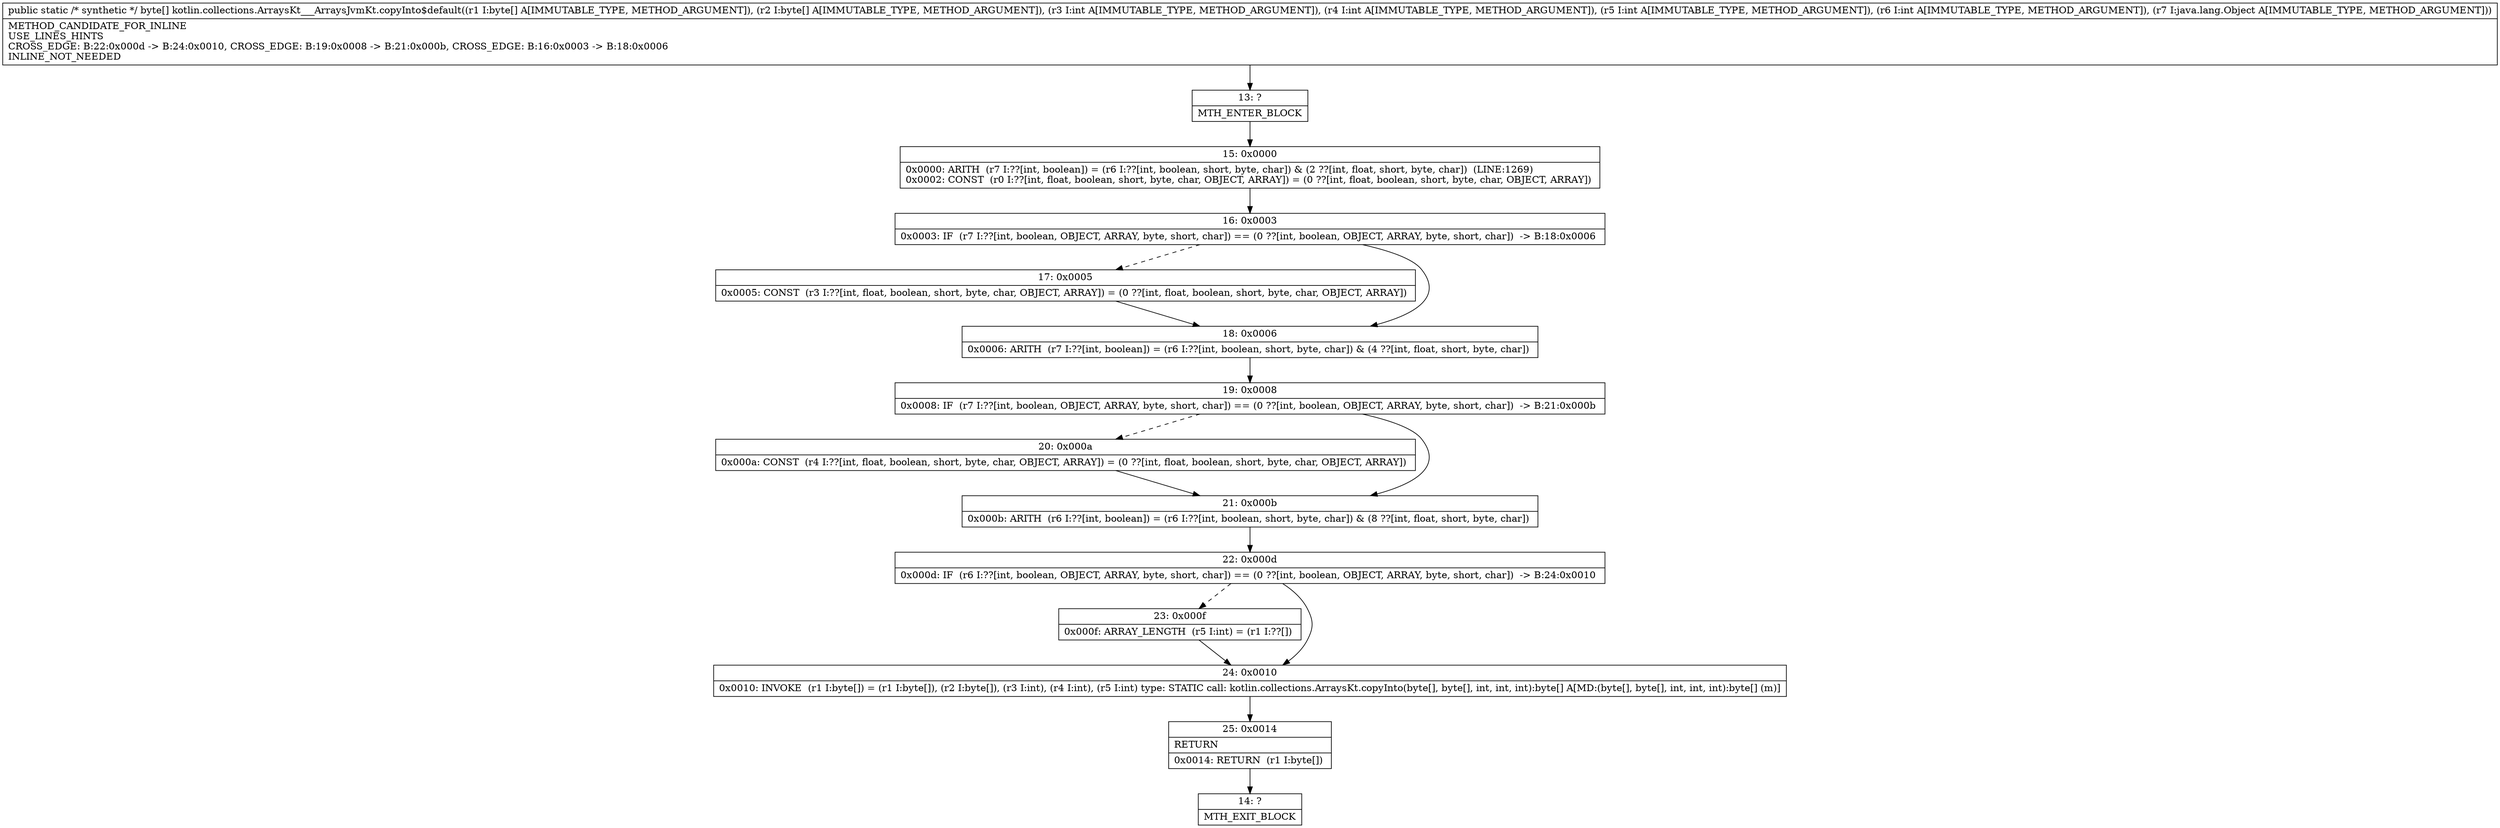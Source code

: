 digraph "CFG forkotlin.collections.ArraysKt___ArraysJvmKt.copyInto$default([B[BIIIILjava\/lang\/Object;)[B" {
Node_13 [shape=record,label="{13\:\ ?|MTH_ENTER_BLOCK\l}"];
Node_15 [shape=record,label="{15\:\ 0x0000|0x0000: ARITH  (r7 I:??[int, boolean]) = (r6 I:??[int, boolean, short, byte, char]) & (2 ??[int, float, short, byte, char])  (LINE:1269)\l0x0002: CONST  (r0 I:??[int, float, boolean, short, byte, char, OBJECT, ARRAY]) = (0 ??[int, float, boolean, short, byte, char, OBJECT, ARRAY]) \l}"];
Node_16 [shape=record,label="{16\:\ 0x0003|0x0003: IF  (r7 I:??[int, boolean, OBJECT, ARRAY, byte, short, char]) == (0 ??[int, boolean, OBJECT, ARRAY, byte, short, char])  \-\> B:18:0x0006 \l}"];
Node_17 [shape=record,label="{17\:\ 0x0005|0x0005: CONST  (r3 I:??[int, float, boolean, short, byte, char, OBJECT, ARRAY]) = (0 ??[int, float, boolean, short, byte, char, OBJECT, ARRAY]) \l}"];
Node_18 [shape=record,label="{18\:\ 0x0006|0x0006: ARITH  (r7 I:??[int, boolean]) = (r6 I:??[int, boolean, short, byte, char]) & (4 ??[int, float, short, byte, char]) \l}"];
Node_19 [shape=record,label="{19\:\ 0x0008|0x0008: IF  (r7 I:??[int, boolean, OBJECT, ARRAY, byte, short, char]) == (0 ??[int, boolean, OBJECT, ARRAY, byte, short, char])  \-\> B:21:0x000b \l}"];
Node_20 [shape=record,label="{20\:\ 0x000a|0x000a: CONST  (r4 I:??[int, float, boolean, short, byte, char, OBJECT, ARRAY]) = (0 ??[int, float, boolean, short, byte, char, OBJECT, ARRAY]) \l}"];
Node_21 [shape=record,label="{21\:\ 0x000b|0x000b: ARITH  (r6 I:??[int, boolean]) = (r6 I:??[int, boolean, short, byte, char]) & (8 ??[int, float, short, byte, char]) \l}"];
Node_22 [shape=record,label="{22\:\ 0x000d|0x000d: IF  (r6 I:??[int, boolean, OBJECT, ARRAY, byte, short, char]) == (0 ??[int, boolean, OBJECT, ARRAY, byte, short, char])  \-\> B:24:0x0010 \l}"];
Node_23 [shape=record,label="{23\:\ 0x000f|0x000f: ARRAY_LENGTH  (r5 I:int) = (r1 I:??[]) \l}"];
Node_24 [shape=record,label="{24\:\ 0x0010|0x0010: INVOKE  (r1 I:byte[]) = (r1 I:byte[]), (r2 I:byte[]), (r3 I:int), (r4 I:int), (r5 I:int) type: STATIC call: kotlin.collections.ArraysKt.copyInto(byte[], byte[], int, int, int):byte[] A[MD:(byte[], byte[], int, int, int):byte[] (m)]\l}"];
Node_25 [shape=record,label="{25\:\ 0x0014|RETURN\l|0x0014: RETURN  (r1 I:byte[]) \l}"];
Node_14 [shape=record,label="{14\:\ ?|MTH_EXIT_BLOCK\l}"];
MethodNode[shape=record,label="{public static \/* synthetic *\/ byte[] kotlin.collections.ArraysKt___ArraysJvmKt.copyInto$default((r1 I:byte[] A[IMMUTABLE_TYPE, METHOD_ARGUMENT]), (r2 I:byte[] A[IMMUTABLE_TYPE, METHOD_ARGUMENT]), (r3 I:int A[IMMUTABLE_TYPE, METHOD_ARGUMENT]), (r4 I:int A[IMMUTABLE_TYPE, METHOD_ARGUMENT]), (r5 I:int A[IMMUTABLE_TYPE, METHOD_ARGUMENT]), (r6 I:int A[IMMUTABLE_TYPE, METHOD_ARGUMENT]), (r7 I:java.lang.Object A[IMMUTABLE_TYPE, METHOD_ARGUMENT]))  | METHOD_CANDIDATE_FOR_INLINE\lUSE_LINES_HINTS\lCROSS_EDGE: B:22:0x000d \-\> B:24:0x0010, CROSS_EDGE: B:19:0x0008 \-\> B:21:0x000b, CROSS_EDGE: B:16:0x0003 \-\> B:18:0x0006\lINLINE_NOT_NEEDED\l}"];
MethodNode -> Node_13;Node_13 -> Node_15;
Node_15 -> Node_16;
Node_16 -> Node_17[style=dashed];
Node_16 -> Node_18;
Node_17 -> Node_18;
Node_18 -> Node_19;
Node_19 -> Node_20[style=dashed];
Node_19 -> Node_21;
Node_20 -> Node_21;
Node_21 -> Node_22;
Node_22 -> Node_23[style=dashed];
Node_22 -> Node_24;
Node_23 -> Node_24;
Node_24 -> Node_25;
Node_25 -> Node_14;
}

